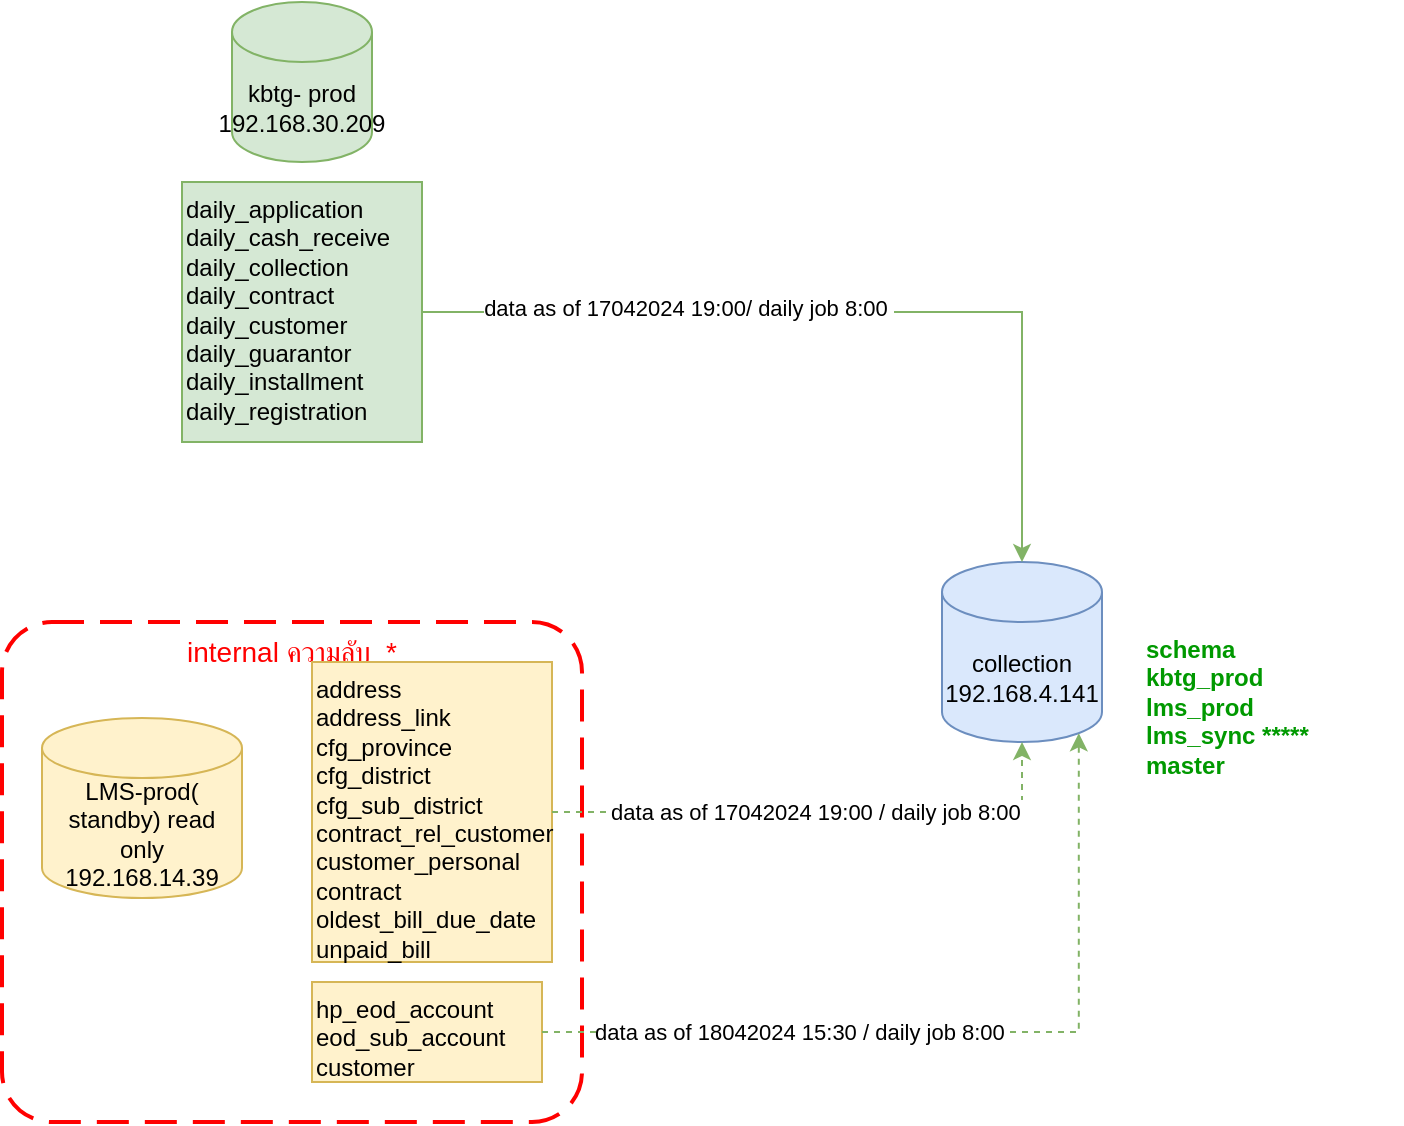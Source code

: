 <mxfile version="24.2.5" type="github">
  <diagram name="collection" id="N_CIKplRmD34ISpjQVyY">
    <mxGraphModel dx="1386" dy="1885" grid="1" gridSize="10" guides="1" tooltips="1" connect="1" arrows="1" fold="1" page="1" pageScale="1" pageWidth="850" pageHeight="1100" math="0" shadow="0">
      <root>
        <mxCell id="0" />
        <mxCell id="1" parent="0" />
        <mxCell id="8qF9MvdjFyCx3xQRs_l2-4" value="internal ความลับ  *" style="rounded=1;arcSize=10;dashed=1;strokeColor=#ff0000;fillColor=none;gradientColor=none;dashPattern=8 4;strokeWidth=2;textShadow=0;align=center;glass=0;fontColor=#FF0000;verticalAlign=top;fontSize=14;" parent="1" vertex="1">
          <mxGeometry x="110" y="60" width="290" height="250" as="geometry" />
        </mxCell>
        <mxCell id="Nf1m1TZT0g2i1Bwr5nnO-2" value="LMS-prod( standby) read only&lt;div&gt;192.168.14.39&lt;/div&gt;" style="shape=cylinder3;whiteSpace=wrap;html=1;boundedLbl=1;backgroundOutline=1;size=15;fillColor=#fff2cc;strokeColor=#d6b656;" parent="1" vertex="1">
          <mxGeometry x="130" y="108" width="100" height="90" as="geometry" />
        </mxCell>
        <mxCell id="Nf1m1TZT0g2i1Bwr5nnO-6" value="address&#xa;address_link&#xa;cfg_province&#xa;cfg_district&#xa;cfg_sub_district&#xa;contract_rel_customer&#xa;customer_personal&#xa;contract&#xa;oldest_bill_due_date&#xa;unpaid_bill" style="text;whiteSpace=wrap;fillColor=#fff2cc;strokeColor=#d6b656;" parent="1" vertex="1">
          <mxGeometry x="265" y="80" width="120" height="150" as="geometry" />
        </mxCell>
        <mxCell id="Nf1m1TZT0g2i1Bwr5nnO-13" value="collection 192.168.4.141" style="shape=cylinder3;whiteSpace=wrap;html=1;boundedLbl=1;backgroundOutline=1;size=15;fillColor=#dae8fc;strokeColor=#6c8ebf;" parent="1" vertex="1">
          <mxGeometry x="580" y="30" width="80" height="90" as="geometry" />
        </mxCell>
        <mxCell id="Nf1m1TZT0g2i1Bwr5nnO-21" value="&lt;span style=&quot;text-align: left;&quot;&gt;kbtg&lt;/span&gt;- prod&lt;div&gt;192.168.30.209&lt;br&gt;&lt;/div&gt;" style="shape=cylinder3;whiteSpace=wrap;html=1;boundedLbl=1;backgroundOutline=1;size=15;fillColor=#d5e8d4;strokeColor=#82b366;" parent="1" vertex="1">
          <mxGeometry x="225" y="-250" width="70" height="80" as="geometry" />
        </mxCell>
        <mxCell id="Nf1m1TZT0g2i1Bwr5nnO-31" value="schema&#xa;kbtg_prod&#xa;lms_prod &#xa;lms_sync *****  &#xa;master&#xa;" style="text;whiteSpace=wrap;fontStyle=1;fontColor=#009900;labelBorderColor=none;dashed=1;dashPattern=8 8;" parent="1" vertex="1">
          <mxGeometry x="680" y="60" width="130" height="90" as="geometry" />
        </mxCell>
        <mxCell id="Nf1m1TZT0g2i1Bwr5nnO-35" value="daily_application&#xa;daily_cash_receive&#xa;daily_collection&#xa;daily_contract&#xa;daily_customer&#xa;daily_guarantor&#xa;daily_installment&#xa;daily_registration" style="text;whiteSpace=wrap;fillColor=#d5e8d4;strokeColor=#82b366;" parent="1" vertex="1">
          <mxGeometry x="200" y="-160" width="120" height="130" as="geometry" />
        </mxCell>
        <mxCell id="8qF9MvdjFyCx3xQRs_l2-1" value="hp_eod_account&#xa;eod_sub_account&#xa;customer&#xa;" style="text;whiteSpace=wrap;fillColor=#fff2cc;strokeColor=#d6b656;" parent="1" vertex="1">
          <mxGeometry x="265" y="240" width="115" height="50" as="geometry" />
        </mxCell>
        <mxCell id="8qF9MvdjFyCx3xQRs_l2-3" style="edgeStyle=orthogonalEdgeStyle;rounded=0;orthogonalLoop=1;jettySize=auto;html=1;entryX=0.855;entryY=1;entryDx=0;entryDy=-4.35;entryPerimeter=0;fillColor=#d5e8d4;strokeColor=#82b366;dashed=1;" parent="1" source="8qF9MvdjFyCx3xQRs_l2-1" target="Nf1m1TZT0g2i1Bwr5nnO-13" edge="1">
          <mxGeometry relative="1" as="geometry" />
        </mxCell>
        <mxCell id="8qF9MvdjFyCx3xQRs_l2-5" value="data as of 18042024 15:30 / daily job 8:00&amp;nbsp;" style="edgeLabel;html=1;align=center;verticalAlign=middle;resizable=0;points=[];" parent="8qF9MvdjFyCx3xQRs_l2-3" vertex="1" connectable="0">
          <mxGeometry x="-0.185" y="2" relative="1" as="geometry">
            <mxPoint x="-40" y="2" as="offset" />
          </mxGeometry>
        </mxCell>
        <mxCell id="8hwzGIo9Otc3_Tqw6QN_-6" value="" style="shape=image;html=1;verticalAlign=top;verticalLabelPosition=bottom;labelBackgroundColor=#ffffff;imageAspect=0;aspect=fixed;image=https://cdn3.iconfinder.com/data/icons/flat-actions-icons-9/792/Tick_Mark_Dark-128.png" vertex="1" parent="1">
          <mxGeometry x="400" y="-160" width="48" height="48" as="geometry" />
        </mxCell>
        <mxCell id="8hwzGIo9Otc3_Tqw6QN_-9" style="edgeStyle=orthogonalEdgeStyle;rounded=0;orthogonalLoop=1;jettySize=auto;html=1;entryX=0.5;entryY=1;entryDx=0;entryDy=0;entryPerimeter=0;dashed=1;fillColor=#d5e8d4;strokeColor=#82b366;" edge="1" parent="1" source="Nf1m1TZT0g2i1Bwr5nnO-6" target="Nf1m1TZT0g2i1Bwr5nnO-13">
          <mxGeometry relative="1" as="geometry" />
        </mxCell>
        <mxCell id="8hwzGIo9Otc3_Tqw6QN_-10" value="Text" style="edgeLabel;html=1;align=center;verticalAlign=middle;resizable=0;points=[];" vertex="1" connectable="0" parent="8hwzGIo9Otc3_Tqw6QN_-9">
          <mxGeometry x="0.244" relative="1" as="geometry">
            <mxPoint as="offset" />
          </mxGeometry>
        </mxCell>
        <mxCell id="8hwzGIo9Otc3_Tqw6QN_-11" value="data as of 17042024 19:00 / daily job 8:00&amp;nbsp;" style="edgeLabel;html=1;align=center;verticalAlign=middle;resizable=0;points=[];" vertex="1" connectable="0" parent="8hwzGIo9Otc3_Tqw6QN_-9">
          <mxGeometry x="-0.015" relative="1" as="geometry">
            <mxPoint as="offset" />
          </mxGeometry>
        </mxCell>
        <mxCell id="8hwzGIo9Otc3_Tqw6QN_-19" style="edgeStyle=orthogonalEdgeStyle;rounded=0;orthogonalLoop=1;jettySize=auto;html=1;entryX=0.5;entryY=0;entryDx=0;entryDy=0;entryPerimeter=0;fillColor=#d5e8d4;strokeColor=#82b366;" edge="1" parent="1" source="Nf1m1TZT0g2i1Bwr5nnO-35" target="Nf1m1TZT0g2i1Bwr5nnO-13">
          <mxGeometry relative="1" as="geometry" />
        </mxCell>
        <mxCell id="8hwzGIo9Otc3_Tqw6QN_-20" value="data as of 17042024 19:00/ daily job 8:00&amp;nbsp;" style="edgeLabel;html=1;align=center;verticalAlign=middle;resizable=0;points=[];" vertex="1" connectable="0" parent="8hwzGIo9Otc3_Tqw6QN_-19">
          <mxGeometry x="-0.375" y="2" relative="1" as="geometry">
            <mxPoint as="offset" />
          </mxGeometry>
        </mxCell>
        <mxCell id="8hwzGIo9Otc3_Tqw6QN_-24" value="" style="shape=image;html=1;verticalAlign=top;verticalLabelPosition=bottom;labelBackgroundColor=#ffffff;imageAspect=0;aspect=fixed;image=https://cdn1.iconfinder.com/data/icons/unicons-line-vol-5/24/question-128.png" vertex="1" parent="1">
          <mxGeometry x="550" y="100" width="68" height="68" as="geometry" />
        </mxCell>
        <mxCell id="8hwzGIo9Otc3_Tqw6QN_-25" value="" style="shape=image;html=1;verticalAlign=top;verticalLabelPosition=bottom;labelBackgroundColor=#ffffff;imageAspect=0;aspect=fixed;image=https://cdn1.iconfinder.com/data/icons/unicons-line-vol-5/24/question-128.png" vertex="1" parent="1">
          <mxGeometry x="550" y="198" width="68" height="68" as="geometry" />
        </mxCell>
        <mxCell id="8hwzGIo9Otc3_Tqw6QN_-26" value="" style="shape=image;html=1;verticalAlign=top;verticalLabelPosition=bottom;labelBackgroundColor=#ffffff;imageAspect=0;aspect=fixed;image=https://cdn3.iconfinder.com/data/icons/flat-actions-icons-9/792/Tick_Mark_Dark-128.png" vertex="1" parent="1">
          <mxGeometry x="500" y="-160" width="48" height="48" as="geometry" />
        </mxCell>
        <mxCell id="8hwzGIo9Otc3_Tqw6QN_-27" value="" style="shape=image;html=1;verticalAlign=top;verticalLabelPosition=bottom;labelBackgroundColor=#ffffff;imageAspect=0;aspect=fixed;image=https://cdn3.iconfinder.com/data/icons/flat-actions-icons-9/792/Tick_Mark_Dark-128.png" vertex="1" parent="1">
          <mxGeometry x="430" y="100" width="48" height="48" as="geometry" />
        </mxCell>
        <mxCell id="8hwzGIo9Otc3_Tqw6QN_-28" value="" style="shape=image;html=1;verticalAlign=top;verticalLabelPosition=bottom;labelBackgroundColor=#ffffff;imageAspect=0;aspect=fixed;image=https://cdn3.iconfinder.com/data/icons/flat-actions-icons-9/792/Tick_Mark_Dark-128.png" vertex="1" parent="1">
          <mxGeometry x="430" y="208" width="48" height="48" as="geometry" />
        </mxCell>
      </root>
    </mxGraphModel>
  </diagram>
</mxfile>
